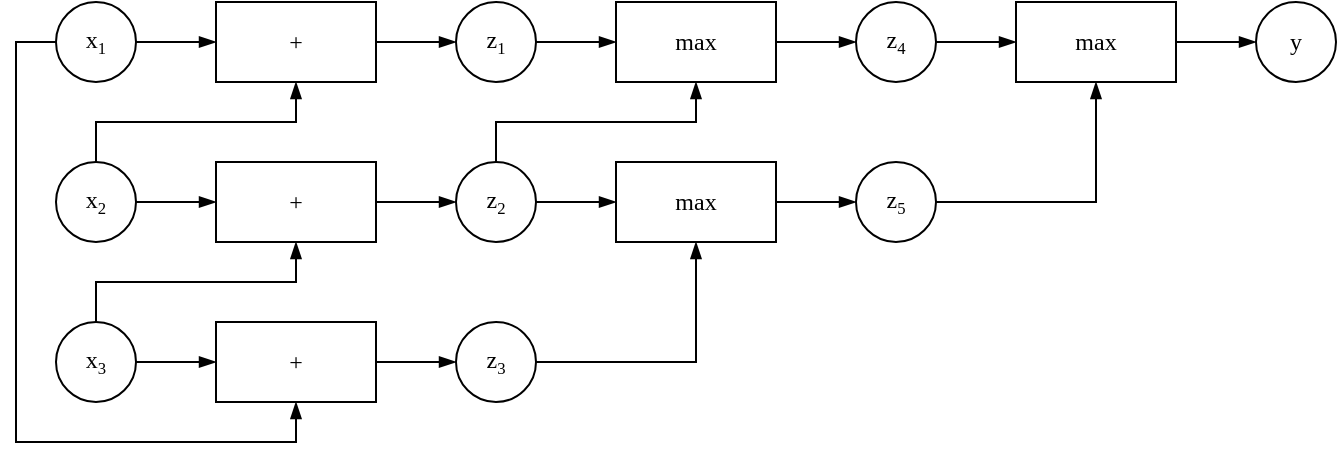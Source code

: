 <mxfile version="20.2.3" type="device"><diagram id="CiTpukeqDiCgsbyT33KI" name="Page-1"><mxGraphModel dx="1018" dy="679" grid="1" gridSize="10" guides="1" tooltips="1" connect="1" arrows="1" fold="1" page="1" pageScale="1" pageWidth="827" pageHeight="1169" math="1" shadow="0"><root><mxCell id="0"/><mxCell id="1" parent="0"/><mxCell id="1wlBYneme-b2UAYmESXg-12" style="edgeStyle=orthogonalEdgeStyle;rounded=0;orthogonalLoop=1;jettySize=auto;html=1;exitX=1;exitY=0.5;exitDx=0;exitDy=0;entryX=0;entryY=0.5;entryDx=0;entryDy=0;fontFamily=Lucida Console;endArrow=blockThin;endFill=1;labelBackgroundColor=none;" parent="1" source="1wlBYneme-b2UAYmESXg-1" target="1wlBYneme-b2UAYmESXg-7" edge="1"><mxGeometry relative="1" as="geometry"/></mxCell><mxCell id="1wlBYneme-b2UAYmESXg-1" value="&lt;font&gt;z&lt;font size=&quot;1&quot;&gt;&lt;sub&gt;1&lt;/sub&gt;&lt;/font&gt;&lt;/font&gt;" style="ellipse;whiteSpace=wrap;html=1;aspect=fixed;fillColor=none;labelBackgroundColor=none;fontFamily=Lucida Console;" parent="1" vertex="1"><mxGeometry x="280" y="40" width="40" height="40" as="geometry"/></mxCell><mxCell id="1wlBYneme-b2UAYmESXg-13" style="edgeStyle=orthogonalEdgeStyle;rounded=0;orthogonalLoop=1;jettySize=auto;html=1;exitX=1;exitY=0.5;exitDx=0;exitDy=0;entryX=0;entryY=0.5;entryDx=0;entryDy=0;fontFamily=Lucida Console;endArrow=blockThin;endFill=1;labelBackgroundColor=none;" parent="1" source="1wlBYneme-b2UAYmESXg-4" target="1wlBYneme-b2UAYmESXg-9" edge="1"><mxGeometry relative="1" as="geometry"/></mxCell><mxCell id="1wlBYneme-b2UAYmESXg-14" style="edgeStyle=orthogonalEdgeStyle;rounded=0;orthogonalLoop=1;jettySize=auto;html=1;exitX=0.5;exitY=0;exitDx=0;exitDy=0;entryX=0.5;entryY=1;entryDx=0;entryDy=0;fontFamily=Lucida Console;endArrow=blockThin;endFill=1;labelBackgroundColor=none;" parent="1" source="1wlBYneme-b2UAYmESXg-4" target="1wlBYneme-b2UAYmESXg-7" edge="1"><mxGeometry relative="1" as="geometry"/></mxCell><mxCell id="1wlBYneme-b2UAYmESXg-4" value="&lt;font&gt;z&lt;font size=&quot;1&quot;&gt;&lt;sub&gt;2&lt;/sub&gt;&lt;/font&gt;&lt;/font&gt;" style="ellipse;whiteSpace=wrap;html=1;aspect=fixed;labelBackgroundColor=none;fillColor=none;fontFamily=Lucida Console;" parent="1" vertex="1"><mxGeometry x="280" y="120" width="40" height="40" as="geometry"/></mxCell><mxCell id="1wlBYneme-b2UAYmESXg-16" style="edgeStyle=orthogonalEdgeStyle;rounded=0;orthogonalLoop=1;jettySize=auto;html=1;exitX=1;exitY=0.5;exitDx=0;exitDy=0;entryX=0.5;entryY=1;entryDx=0;entryDy=0;fontFamily=Lucida Console;endArrow=blockThin;endFill=1;labelBackgroundColor=none;" parent="1" source="1wlBYneme-b2UAYmESXg-5" target="1wlBYneme-b2UAYmESXg-9" edge="1"><mxGeometry relative="1" as="geometry"/></mxCell><mxCell id="1wlBYneme-b2UAYmESXg-5" value="&lt;font&gt;z&lt;font size=&quot;1&quot;&gt;&lt;sub&gt;3&lt;/sub&gt;&lt;/font&gt;&lt;/font&gt;" style="ellipse;whiteSpace=wrap;html=1;aspect=fixed;labelBackgroundColor=none;fillColor=none;fontFamily=Lucida Console;" parent="1" vertex="1"><mxGeometry x="280" y="200" width="40" height="40" as="geometry"/></mxCell><mxCell id="1wlBYneme-b2UAYmESXg-19" style="edgeStyle=orthogonalEdgeStyle;rounded=0;orthogonalLoop=1;jettySize=auto;html=1;exitX=1;exitY=0.5;exitDx=0;exitDy=0;entryX=0;entryY=0.5;entryDx=0;entryDy=0;fontFamily=Lucida Console;endArrow=blockThin;endFill=1;labelBackgroundColor=none;" parent="1" source="1wlBYneme-b2UAYmESXg-6" target="1wlBYneme-b2UAYmESXg-11" edge="1"><mxGeometry relative="1" as="geometry"/></mxCell><mxCell id="1wlBYneme-b2UAYmESXg-6" value="&lt;font&gt;z&lt;font size=&quot;1&quot;&gt;&lt;sub&gt;4&lt;/sub&gt;&lt;/font&gt;&lt;/font&gt;" style="ellipse;whiteSpace=wrap;html=1;aspect=fixed;labelBackgroundColor=none;fillColor=none;fontFamily=Lucida Console;" parent="1" vertex="1"><mxGeometry x="480" y="40" width="40" height="40" as="geometry"/></mxCell><mxCell id="1wlBYneme-b2UAYmESXg-15" style="edgeStyle=orthogonalEdgeStyle;rounded=0;orthogonalLoop=1;jettySize=auto;html=1;exitX=1;exitY=0.5;exitDx=0;exitDy=0;entryX=0;entryY=0.5;entryDx=0;entryDy=0;fontFamily=Lucida Console;endArrow=blockThin;endFill=1;labelBackgroundColor=none;" parent="1" source="1wlBYneme-b2UAYmESXg-7" target="1wlBYneme-b2UAYmESXg-6" edge="1"><mxGeometry relative="1" as="geometry"/></mxCell><mxCell id="1wlBYneme-b2UAYmESXg-7" value="max" style="rounded=0;whiteSpace=wrap;html=1;fontFamily=Lucida Console;labelBackgroundColor=none;fillColor=none;" parent="1" vertex="1"><mxGeometry x="360" y="40" width="80" height="40" as="geometry"/></mxCell><mxCell id="1wlBYneme-b2UAYmESXg-18" style="edgeStyle=orthogonalEdgeStyle;rounded=0;orthogonalLoop=1;jettySize=auto;html=1;exitX=1;exitY=0.5;exitDx=0;exitDy=0;entryX=0.5;entryY=1;entryDx=0;entryDy=0;fontFamily=Lucida Console;endArrow=blockThin;endFill=1;labelBackgroundColor=none;" parent="1" source="1wlBYneme-b2UAYmESXg-8" target="1wlBYneme-b2UAYmESXg-11" edge="1"><mxGeometry relative="1" as="geometry"/></mxCell><mxCell id="1wlBYneme-b2UAYmESXg-8" value="&lt;font&gt;z&lt;font size=&quot;1&quot;&gt;&lt;sub&gt;5&lt;/sub&gt;&lt;/font&gt;&lt;/font&gt;" style="ellipse;whiteSpace=wrap;html=1;aspect=fixed;labelBackgroundColor=none;fillColor=none;fontFamily=Lucida Console;" parent="1" vertex="1"><mxGeometry x="480" y="120" width="40" height="40" as="geometry"/></mxCell><mxCell id="1wlBYneme-b2UAYmESXg-17" style="edgeStyle=orthogonalEdgeStyle;rounded=0;orthogonalLoop=1;jettySize=auto;html=1;exitX=1;exitY=0.5;exitDx=0;exitDy=0;entryX=0;entryY=0.5;entryDx=0;entryDy=0;fontFamily=Lucida Console;endArrow=blockThin;endFill=1;labelBackgroundColor=none;" parent="1" source="1wlBYneme-b2UAYmESXg-9" target="1wlBYneme-b2UAYmESXg-8" edge="1"><mxGeometry relative="1" as="geometry"/></mxCell><mxCell id="1wlBYneme-b2UAYmESXg-9" value="max" style="rounded=0;whiteSpace=wrap;html=1;fontFamily=Lucida Console;labelBackgroundColor=none;fillColor=none;" parent="1" vertex="1"><mxGeometry x="360" y="120" width="80" height="40" as="geometry"/></mxCell><mxCell id="1wlBYneme-b2UAYmESXg-10" value="&lt;font&gt;y&lt;/font&gt;" style="ellipse;whiteSpace=wrap;html=1;aspect=fixed;labelBackgroundColor=none;fillColor=none;fontFamily=Lucida Console;" parent="1" vertex="1"><mxGeometry x="680" y="40" width="40" height="40" as="geometry"/></mxCell><mxCell id="1wlBYneme-b2UAYmESXg-20" style="edgeStyle=orthogonalEdgeStyle;rounded=0;orthogonalLoop=1;jettySize=auto;html=1;exitX=1;exitY=0.5;exitDx=0;exitDy=0;entryX=0;entryY=0.5;entryDx=0;entryDy=0;fontFamily=Lucida Console;endArrow=blockThin;endFill=1;labelBackgroundColor=none;" parent="1" source="1wlBYneme-b2UAYmESXg-11" target="1wlBYneme-b2UAYmESXg-10" edge="1"><mxGeometry relative="1" as="geometry"/></mxCell><mxCell id="1wlBYneme-b2UAYmESXg-11" value="max" style="rounded=0;whiteSpace=wrap;html=1;fontFamily=Lucida Console;labelBackgroundColor=none;fillColor=none;" parent="1" vertex="1"><mxGeometry x="560" y="40" width="80" height="40" as="geometry"/></mxCell><mxCell id="hoPDuAMRCRQHg0pyUyka-3" style="edgeStyle=orthogonalEdgeStyle;rounded=0;orthogonalLoop=1;jettySize=auto;html=1;exitX=1;exitY=0.5;exitDx=0;exitDy=0;entryX=0;entryY=0.5;entryDx=0;entryDy=0;fontFamily=Lucida Console;endArrow=blockThin;endFill=1;labelBackgroundColor=none;" edge="1" parent="1" source="hoPDuAMRCRQHg0pyUyka-4" target="hoPDuAMRCRQHg0pyUyka-12"><mxGeometry relative="1" as="geometry"/></mxCell><mxCell id="hoPDuAMRCRQHg0pyUyka-18" style="edgeStyle=orthogonalEdgeStyle;rounded=0;orthogonalLoop=1;jettySize=auto;html=1;exitX=0;exitY=0.5;exitDx=0;exitDy=0;entryX=0.5;entryY=1;entryDx=0;entryDy=0;endArrow=blockThin;endFill=1;" edge="1" parent="1" source="hoPDuAMRCRQHg0pyUyka-4" target="hoPDuAMRCRQHg0pyUyka-16"><mxGeometry relative="1" as="geometry"><Array as="points"><mxPoint x="60" y="60"/><mxPoint x="60" y="260"/><mxPoint x="200" y="260"/></Array></mxGeometry></mxCell><mxCell id="hoPDuAMRCRQHg0pyUyka-4" value="&lt;font&gt;x&lt;font size=&quot;1&quot;&gt;&lt;sub&gt;1&lt;/sub&gt;&lt;/font&gt;&lt;/font&gt;" style="ellipse;whiteSpace=wrap;html=1;aspect=fixed;fillColor=none;labelBackgroundColor=none;fontFamily=Lucida Console;" vertex="1" parent="1"><mxGeometry x="80" y="40" width="40" height="40" as="geometry"/></mxCell><mxCell id="hoPDuAMRCRQHg0pyUyka-5" style="edgeStyle=orthogonalEdgeStyle;rounded=0;orthogonalLoop=1;jettySize=auto;html=1;exitX=1;exitY=0.5;exitDx=0;exitDy=0;entryX=0;entryY=0.5;entryDx=0;entryDy=0;fontFamily=Lucida Console;endArrow=blockThin;endFill=1;labelBackgroundColor=none;" edge="1" parent="1" source="hoPDuAMRCRQHg0pyUyka-7" target="hoPDuAMRCRQHg0pyUyka-15"><mxGeometry relative="1" as="geometry"/></mxCell><mxCell id="hoPDuAMRCRQHg0pyUyka-6" style="edgeStyle=orthogonalEdgeStyle;rounded=0;orthogonalLoop=1;jettySize=auto;html=1;exitX=0.5;exitY=0;exitDx=0;exitDy=0;entryX=0.5;entryY=1;entryDx=0;entryDy=0;fontFamily=Lucida Console;endArrow=blockThin;endFill=1;labelBackgroundColor=none;" edge="1" parent="1" source="hoPDuAMRCRQHg0pyUyka-7" target="hoPDuAMRCRQHg0pyUyka-12"><mxGeometry relative="1" as="geometry"/></mxCell><mxCell id="hoPDuAMRCRQHg0pyUyka-7" value="&lt;font&gt;x&lt;font size=&quot;1&quot;&gt;&lt;sub&gt;2&lt;/sub&gt;&lt;/font&gt;&lt;/font&gt;" style="ellipse;whiteSpace=wrap;html=1;aspect=fixed;labelBackgroundColor=none;fillColor=none;fontFamily=Lucida Console;" vertex="1" parent="1"><mxGeometry x="80" y="120" width="40" height="40" as="geometry"/></mxCell><mxCell id="hoPDuAMRCRQHg0pyUyka-17" style="edgeStyle=orthogonalEdgeStyle;rounded=0;orthogonalLoop=1;jettySize=auto;html=1;exitX=1;exitY=0.5;exitDx=0;exitDy=0;endArrow=blockThin;endFill=1;" edge="1" parent="1" source="hoPDuAMRCRQHg0pyUyka-9" target="hoPDuAMRCRQHg0pyUyka-16"><mxGeometry relative="1" as="geometry"/></mxCell><mxCell id="hoPDuAMRCRQHg0pyUyka-19" style="edgeStyle=orthogonalEdgeStyle;rounded=0;orthogonalLoop=1;jettySize=auto;html=1;exitX=0.5;exitY=0;exitDx=0;exitDy=0;entryX=0.5;entryY=1;entryDx=0;entryDy=0;endArrow=blockThin;endFill=1;" edge="1" parent="1" source="hoPDuAMRCRQHg0pyUyka-9" target="hoPDuAMRCRQHg0pyUyka-15"><mxGeometry relative="1" as="geometry"/></mxCell><mxCell id="hoPDuAMRCRQHg0pyUyka-9" value="&lt;font&gt;x&lt;font size=&quot;1&quot;&gt;&lt;sub&gt;3&lt;/sub&gt;&lt;/font&gt;&lt;/font&gt;" style="ellipse;whiteSpace=wrap;html=1;aspect=fixed;labelBackgroundColor=none;fillColor=none;fontFamily=Lucida Console;" vertex="1" parent="1"><mxGeometry x="80" y="200" width="40" height="40" as="geometry"/></mxCell><mxCell id="hoPDuAMRCRQHg0pyUyka-24" style="edgeStyle=orthogonalEdgeStyle;rounded=0;orthogonalLoop=1;jettySize=auto;html=1;exitX=1;exitY=0.5;exitDx=0;exitDy=0;entryX=0;entryY=0.5;entryDx=0;entryDy=0;endArrow=blockThin;endFill=1;" edge="1" parent="1" source="hoPDuAMRCRQHg0pyUyka-12" target="1wlBYneme-b2UAYmESXg-1"><mxGeometry relative="1" as="geometry"><mxPoint x="160" y="60" as="targetPoint"/></mxGeometry></mxCell><mxCell id="hoPDuAMRCRQHg0pyUyka-12" value="+" style="rounded=0;whiteSpace=wrap;html=1;fontFamily=Lucida Console;labelBackgroundColor=none;fillColor=none;" vertex="1" parent="1"><mxGeometry x="160" y="40" width="80" height="40" as="geometry"/></mxCell><mxCell id="hoPDuAMRCRQHg0pyUyka-25" style="edgeStyle=orthogonalEdgeStyle;rounded=0;orthogonalLoop=1;jettySize=auto;html=1;exitX=1;exitY=0.5;exitDx=0;exitDy=0;entryX=0;entryY=0.5;entryDx=0;entryDy=0;endArrow=blockThin;endFill=1;" edge="1" parent="1" source="hoPDuAMRCRQHg0pyUyka-15" target="1wlBYneme-b2UAYmESXg-4"><mxGeometry relative="1" as="geometry"><mxPoint x="160" y="140" as="targetPoint"/></mxGeometry></mxCell><mxCell id="hoPDuAMRCRQHg0pyUyka-15" value="+" style="rounded=0;whiteSpace=wrap;html=1;fontFamily=Lucida Console;labelBackgroundColor=none;fillColor=none;" vertex="1" parent="1"><mxGeometry x="160" y="120" width="80" height="40" as="geometry"/></mxCell><mxCell id="hoPDuAMRCRQHg0pyUyka-26" style="edgeStyle=orthogonalEdgeStyle;rounded=0;orthogonalLoop=1;jettySize=auto;html=1;exitX=1;exitY=0.5;exitDx=0;exitDy=0;entryX=0;entryY=0.5;entryDx=0;entryDy=0;endArrow=blockThin;endFill=1;" edge="1" parent="1" source="hoPDuAMRCRQHg0pyUyka-16" target="1wlBYneme-b2UAYmESXg-5"><mxGeometry relative="1" as="geometry"><mxPoint x="160" y="220" as="targetPoint"/></mxGeometry></mxCell><mxCell id="hoPDuAMRCRQHg0pyUyka-16" value="+" style="rounded=0;whiteSpace=wrap;html=1;fontFamily=Lucida Console;labelBackgroundColor=none;fillColor=none;" vertex="1" parent="1"><mxGeometry x="160" y="200" width="80" height="40" as="geometry"/></mxCell></root></mxGraphModel></diagram></mxfile>